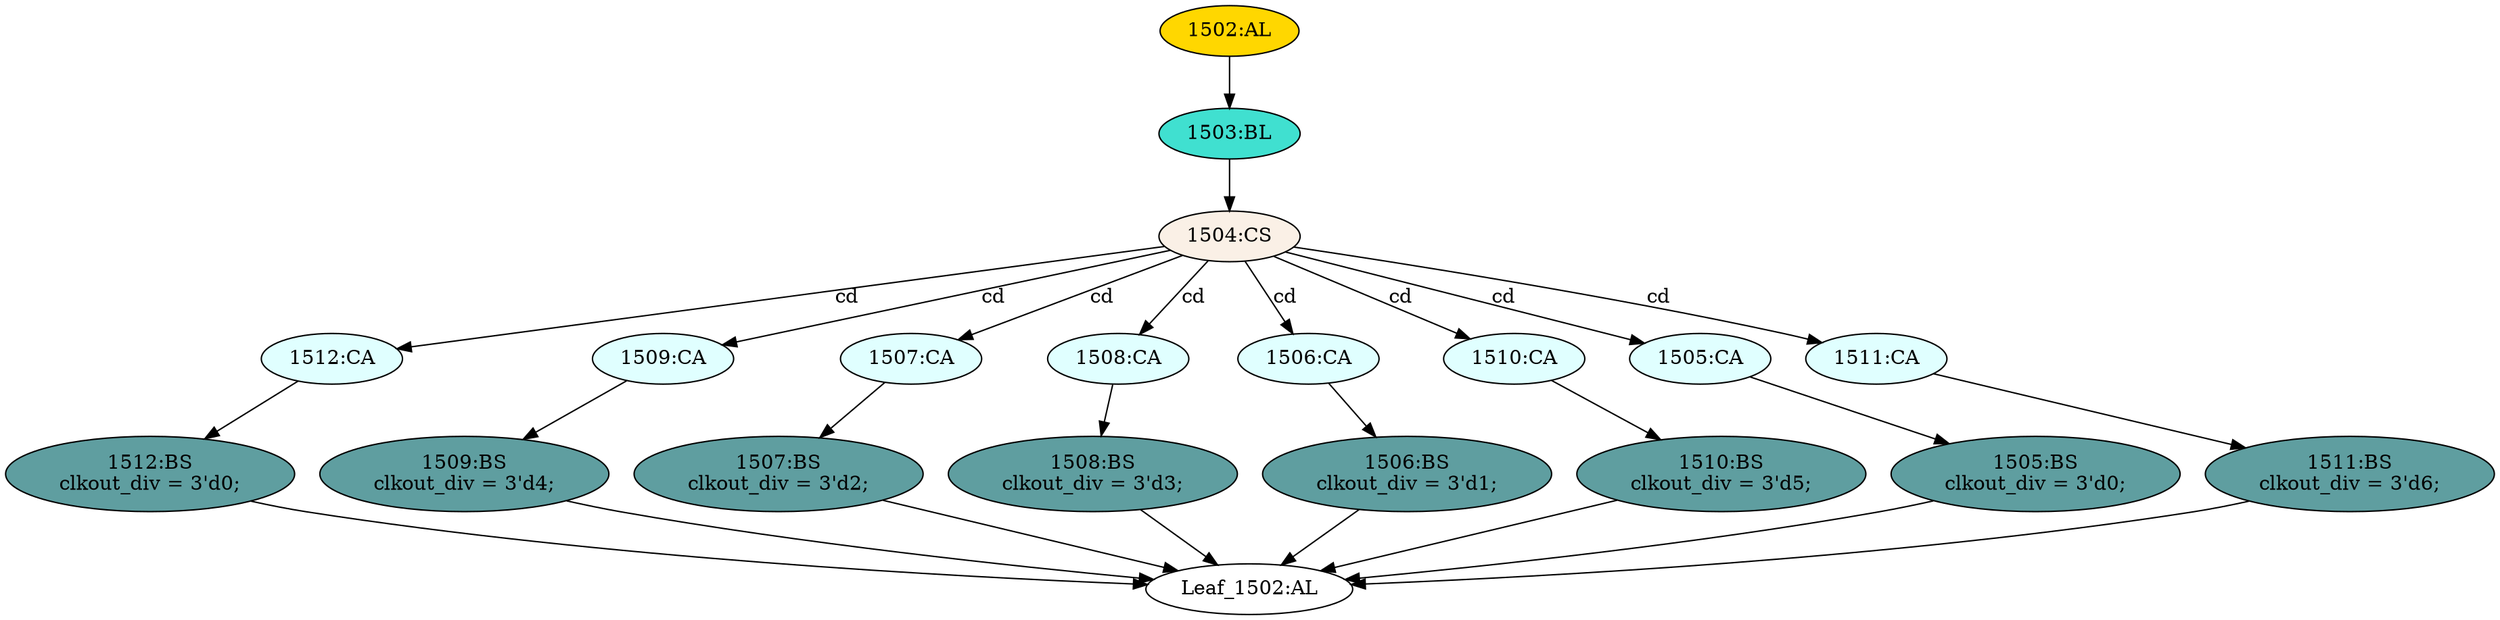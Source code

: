 strict digraph "" {
	node [label="\N"];
	"1512:CA"	 [ast="<pyverilog.vparser.ast.Case object at 0x7fd773263510>",
		fillcolor=lightcyan,
		label="1512:CA",
		statements="[]",
		style=filled,
		typ=Case];
	"1512:BS"	 [ast="<pyverilog.vparser.ast.BlockingSubstitution object at 0x7fd773263590>",
		fillcolor=cadetblue,
		label="1512:BS
clkout_div = 3'd0;",
		statements="[<pyverilog.vparser.ast.BlockingSubstitution object at 0x7fd773263590>]",
		style=filled,
		typ=BlockingSubstitution];
	"1512:CA" -> "1512:BS"	 [cond="[]",
		lineno=None];
	"1504:CS"	 [ast="<pyverilog.vparser.ast.CaseStatement object at 0x7fd773263710>",
		fillcolor=linen,
		label="1504:CS",
		statements="[]",
		style=filled,
		typ=CaseStatement];
	"1504:CS" -> "1512:CA"	 [cond="['cd']",
		label=cd,
		lineno=1504];
	"1509:CA"	 [ast="<pyverilog.vparser.ast.Case object at 0x7fd773263ed0>",
		fillcolor=lightcyan,
		label="1509:CA",
		statements="[]",
		style=filled,
		typ=Case];
	"1504:CS" -> "1509:CA"	 [cond="['cd']",
		label=cd,
		lineno=1504];
	"1507:CA"	 [ast="<pyverilog.vparser.ast.Case object at 0x7fd773263b50>",
		fillcolor=lightcyan,
		label="1507:CA",
		statements="[]",
		style=filled,
		typ=Case];
	"1504:CS" -> "1507:CA"	 [cond="['cd']",
		label=cd,
		lineno=1504];
	"1508:CA"	 [ast="<pyverilog.vparser.ast.Case object at 0x7fd773263d10>",
		fillcolor=lightcyan,
		label="1508:CA",
		statements="[]",
		style=filled,
		typ=Case];
	"1504:CS" -> "1508:CA"	 [cond="['cd']",
		label=cd,
		lineno=1504];
	"1506:CA"	 [ast="<pyverilog.vparser.ast.Case object at 0x7fd773263990>",
		fillcolor=lightcyan,
		label="1506:CA",
		statements="[]",
		style=filled,
		typ=Case];
	"1504:CS" -> "1506:CA"	 [cond="['cd']",
		label=cd,
		lineno=1504];
	"1510:CA"	 [ast="<pyverilog.vparser.ast.Case object at 0x7fd77326d0d0>",
		fillcolor=lightcyan,
		label="1510:CA",
		statements="[]",
		style=filled,
		typ=Case];
	"1504:CS" -> "1510:CA"	 [cond="['cd']",
		label=cd,
		lineno=1504];
	"1505:CA"	 [ast="<pyverilog.vparser.ast.Case object at 0x7fd7732637d0>",
		fillcolor=lightcyan,
		label="1505:CA",
		statements="[]",
		style=filled,
		typ=Case];
	"1504:CS" -> "1505:CA"	 [cond="['cd']",
		label=cd,
		lineno=1504];
	"1511:CA"	 [ast="<pyverilog.vparser.ast.Case object at 0x7fd77326d290>",
		fillcolor=lightcyan,
		label="1511:CA",
		statements="[]",
		style=filled,
		typ=Case];
	"1504:CS" -> "1511:CA"	 [cond="['cd']",
		label=cd,
		lineno=1504];
	"1509:BS"	 [ast="<pyverilog.vparser.ast.BlockingSubstitution object at 0x7fd773263f50>",
		fillcolor=cadetblue,
		label="1509:BS
clkout_div = 3'd4;",
		statements="[<pyverilog.vparser.ast.BlockingSubstitution object at 0x7fd773263f50>]",
		style=filled,
		typ=BlockingSubstitution];
	"1509:CA" -> "1509:BS"	 [cond="[]",
		lineno=None];
	"1502:AL"	 [ast="<pyverilog.vparser.ast.Always object at 0x7fd77326d510>",
		clk_sens=False,
		fillcolor=gold,
		label="1502:AL",
		sens="['cd']",
		statements="[]",
		style=filled,
		typ=Always,
		use_var="['cd']"];
	"1503:BL"	 [ast="<pyverilog.vparser.ast.Block object at 0x7fd77326d4d0>",
		fillcolor=turquoise,
		label="1503:BL",
		statements="[]",
		style=filled,
		typ=Block];
	"1502:AL" -> "1503:BL"	 [cond="[]",
		lineno=None];
	"1510:BS"	 [ast="<pyverilog.vparser.ast.BlockingSubstitution object at 0x7fd77326d150>",
		fillcolor=cadetblue,
		label="1510:BS
clkout_div = 3'd5;",
		statements="[<pyverilog.vparser.ast.BlockingSubstitution object at 0x7fd77326d150>]",
		style=filled,
		typ=BlockingSubstitution];
	"Leaf_1502:AL"	 [def_var="['clkout_div']",
		label="Leaf_1502:AL"];
	"1510:BS" -> "Leaf_1502:AL"	 [cond="[]",
		lineno=None];
	"1511:BS"	 [ast="<pyverilog.vparser.ast.BlockingSubstitution object at 0x7fd77326d310>",
		fillcolor=cadetblue,
		label="1511:BS
clkout_div = 3'd6;",
		statements="[<pyverilog.vparser.ast.BlockingSubstitution object at 0x7fd77326d310>]",
		style=filled,
		typ=BlockingSubstitution];
	"1511:BS" -> "Leaf_1502:AL"	 [cond="[]",
		lineno=None];
	"1503:BL" -> "1504:CS"	 [cond="[]",
		lineno=None];
	"1506:BS"	 [ast="<pyverilog.vparser.ast.BlockingSubstitution object at 0x7fd773263a10>",
		fillcolor=cadetblue,
		label="1506:BS
clkout_div = 3'd1;",
		statements="[<pyverilog.vparser.ast.BlockingSubstitution object at 0x7fd773263a10>]",
		style=filled,
		typ=BlockingSubstitution];
	"1506:BS" -> "Leaf_1502:AL"	 [cond="[]",
		lineno=None];
	"1507:BS"	 [ast="<pyverilog.vparser.ast.BlockingSubstitution object at 0x7fd773263bd0>",
		fillcolor=cadetblue,
		label="1507:BS
clkout_div = 3'd2;",
		statements="[<pyverilog.vparser.ast.BlockingSubstitution object at 0x7fd773263bd0>]",
		style=filled,
		typ=BlockingSubstitution];
	"1507:CA" -> "1507:BS"	 [cond="[]",
		lineno=None];
	"1508:BS"	 [ast="<pyverilog.vparser.ast.BlockingSubstitution object at 0x7fd773263d90>",
		fillcolor=cadetblue,
		label="1508:BS
clkout_div = 3'd3;",
		statements="[<pyverilog.vparser.ast.BlockingSubstitution object at 0x7fd773263d90>]",
		style=filled,
		typ=BlockingSubstitution];
	"1508:CA" -> "1508:BS"	 [cond="[]",
		lineno=None];
	"1506:CA" -> "1506:BS"	 [cond="[]",
		lineno=None];
	"1508:BS" -> "Leaf_1502:AL"	 [cond="[]",
		lineno=None];
	"1505:BS"	 [ast="<pyverilog.vparser.ast.BlockingSubstitution object at 0x7fd773263850>",
		fillcolor=cadetblue,
		label="1505:BS
clkout_div = 3'd0;",
		statements="[<pyverilog.vparser.ast.BlockingSubstitution object at 0x7fd773263850>]",
		style=filled,
		typ=BlockingSubstitution];
	"1505:BS" -> "Leaf_1502:AL"	 [cond="[]",
		lineno=None];
	"1510:CA" -> "1510:BS"	 [cond="[]",
		lineno=None];
	"1505:CA" -> "1505:BS"	 [cond="[]",
		lineno=None];
	"1511:CA" -> "1511:BS"	 [cond="[]",
		lineno=None];
	"1507:BS" -> "Leaf_1502:AL"	 [cond="[]",
		lineno=None];
	"1512:BS" -> "Leaf_1502:AL"	 [cond="[]",
		lineno=None];
	"1509:BS" -> "Leaf_1502:AL"	 [cond="[]",
		lineno=None];
}
